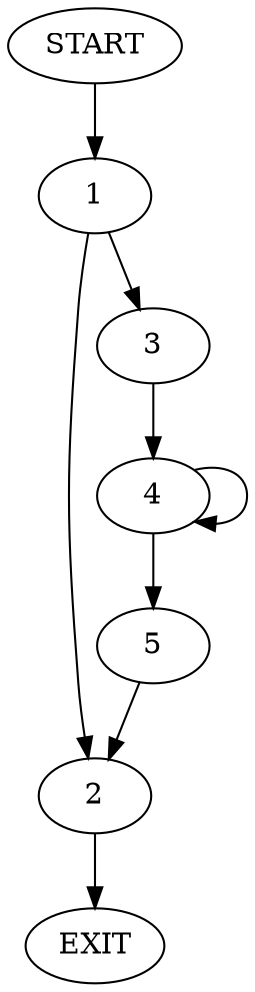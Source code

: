 digraph {
0 [label="START"]
6 [label="EXIT"]
0 -> 1
1 -> 2
1 -> 3
2 -> 6
3 -> 4
4 -> 4
4 -> 5
5 -> 2
}
